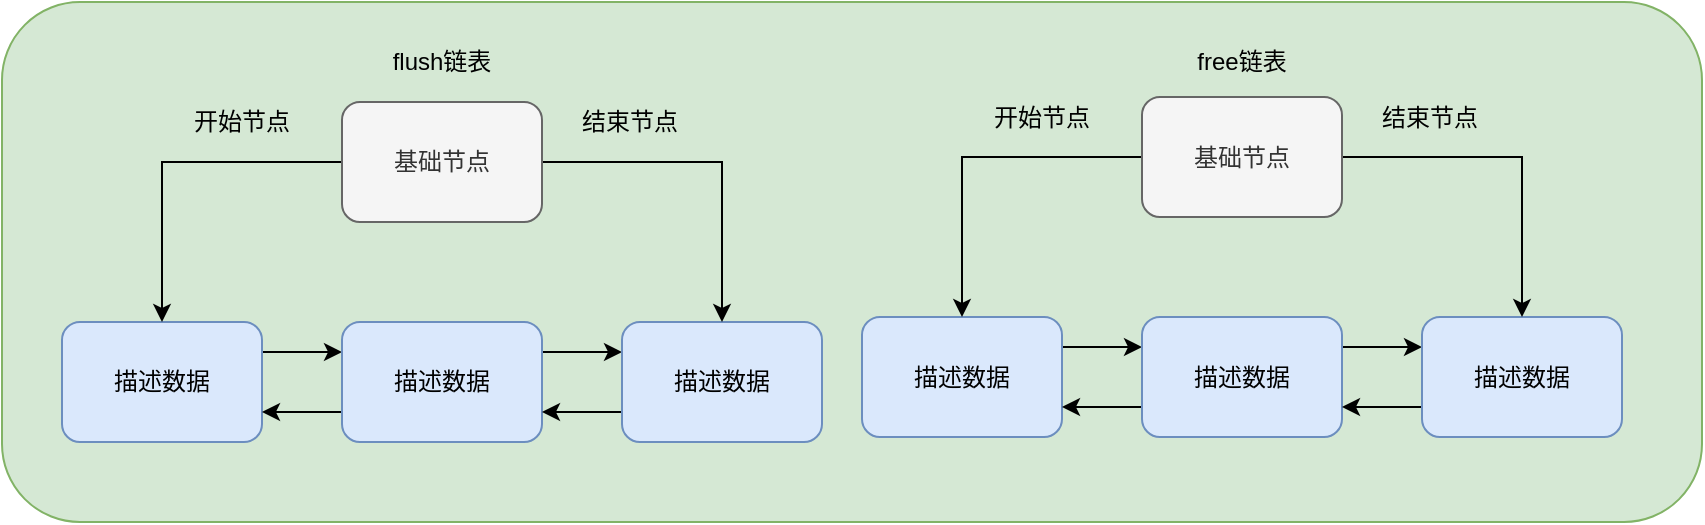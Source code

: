 <mxfile version="14.7.6" type="github">
  <diagram id="uYfKUoXyZ9rEXTvJIFga" name="Page-1">
    <mxGraphModel dx="1773" dy="539" grid="1" gridSize="10" guides="1" tooltips="1" connect="1" arrows="1" fold="1" page="1" pageScale="1" pageWidth="827" pageHeight="1169" math="0" shadow="0">
      <root>
        <mxCell id="0" />
        <mxCell id="1" parent="0" />
        <mxCell id="MhhA_x5xzs-FYC7zyUvU-30" value="" style="rounded=1;whiteSpace=wrap;html=1;fillColor=#d5e8d4;strokeColor=#82b366;" vertex="1" parent="1">
          <mxGeometry x="-160" y="340" width="850" height="260" as="geometry" />
        </mxCell>
        <mxCell id="MhhA_x5xzs-FYC7zyUvU-4" style="edgeStyle=orthogonalEdgeStyle;rounded=0;orthogonalLoop=1;jettySize=auto;html=1;exitX=1;exitY=0.25;exitDx=0;exitDy=0;entryX=0;entryY=0.25;entryDx=0;entryDy=0;" edge="1" parent="1" source="MhhA_x5xzs-FYC7zyUvU-1" target="MhhA_x5xzs-FYC7zyUvU-2">
          <mxGeometry relative="1" as="geometry" />
        </mxCell>
        <mxCell id="MhhA_x5xzs-FYC7zyUvU-1" value="描述数据" style="rounded=1;whiteSpace=wrap;html=1;fillColor=#dae8fc;strokeColor=#6c8ebf;" vertex="1" parent="1">
          <mxGeometry x="-130" y="500" width="100" height="60" as="geometry" />
        </mxCell>
        <mxCell id="MhhA_x5xzs-FYC7zyUvU-5" style="edgeStyle=orthogonalEdgeStyle;rounded=0;orthogonalLoop=1;jettySize=auto;html=1;exitX=1;exitY=0.25;exitDx=0;exitDy=0;entryX=0;entryY=0.25;entryDx=0;entryDy=0;" edge="1" parent="1" source="MhhA_x5xzs-FYC7zyUvU-2" target="MhhA_x5xzs-FYC7zyUvU-3">
          <mxGeometry relative="1" as="geometry" />
        </mxCell>
        <mxCell id="MhhA_x5xzs-FYC7zyUvU-7" style="edgeStyle=orthogonalEdgeStyle;rounded=0;orthogonalLoop=1;jettySize=auto;html=1;exitX=0;exitY=0.75;exitDx=0;exitDy=0;entryX=1;entryY=0.75;entryDx=0;entryDy=0;" edge="1" parent="1" source="MhhA_x5xzs-FYC7zyUvU-2" target="MhhA_x5xzs-FYC7zyUvU-1">
          <mxGeometry relative="1" as="geometry" />
        </mxCell>
        <mxCell id="MhhA_x5xzs-FYC7zyUvU-2" value="描述数据" style="rounded=1;whiteSpace=wrap;html=1;fillColor=#dae8fc;strokeColor=#6c8ebf;" vertex="1" parent="1">
          <mxGeometry x="10" y="500" width="100" height="60" as="geometry" />
        </mxCell>
        <mxCell id="MhhA_x5xzs-FYC7zyUvU-6" style="edgeStyle=orthogonalEdgeStyle;rounded=0;orthogonalLoop=1;jettySize=auto;html=1;exitX=0;exitY=0.75;exitDx=0;exitDy=0;entryX=1;entryY=0.75;entryDx=0;entryDy=0;" edge="1" parent="1" source="MhhA_x5xzs-FYC7zyUvU-3" target="MhhA_x5xzs-FYC7zyUvU-2">
          <mxGeometry relative="1" as="geometry" />
        </mxCell>
        <mxCell id="MhhA_x5xzs-FYC7zyUvU-3" value="描述数据" style="rounded=1;whiteSpace=wrap;html=1;fillColor=#dae8fc;strokeColor=#6c8ebf;" vertex="1" parent="1">
          <mxGeometry x="150" y="500" width="100" height="60" as="geometry" />
        </mxCell>
        <mxCell id="MhhA_x5xzs-FYC7zyUvU-9" style="edgeStyle=orthogonalEdgeStyle;rounded=0;orthogonalLoop=1;jettySize=auto;html=1;exitX=0;exitY=0.5;exitDx=0;exitDy=0;entryX=0.5;entryY=0;entryDx=0;entryDy=0;" edge="1" parent="1" source="MhhA_x5xzs-FYC7zyUvU-8" target="MhhA_x5xzs-FYC7zyUvU-1">
          <mxGeometry relative="1" as="geometry" />
        </mxCell>
        <mxCell id="MhhA_x5xzs-FYC7zyUvU-10" style="edgeStyle=orthogonalEdgeStyle;rounded=0;orthogonalLoop=1;jettySize=auto;html=1;exitX=1;exitY=0.5;exitDx=0;exitDy=0;entryX=0.5;entryY=0;entryDx=0;entryDy=0;" edge="1" parent="1" source="MhhA_x5xzs-FYC7zyUvU-8" target="MhhA_x5xzs-FYC7zyUvU-3">
          <mxGeometry relative="1" as="geometry" />
        </mxCell>
        <mxCell id="MhhA_x5xzs-FYC7zyUvU-8" value="基础节点" style="rounded=1;whiteSpace=wrap;html=1;fillColor=#f5f5f5;strokeColor=#666666;fontColor=#333333;" vertex="1" parent="1">
          <mxGeometry x="10" y="390" width="100" height="60" as="geometry" />
        </mxCell>
        <mxCell id="MhhA_x5xzs-FYC7zyUvU-12" value="开始节点" style="text;html=1;strokeColor=none;fillColor=none;align=center;verticalAlign=middle;whiteSpace=wrap;rounded=0;" vertex="1" parent="1">
          <mxGeometry x="-70" y="390" width="60" height="20" as="geometry" />
        </mxCell>
        <mxCell id="MhhA_x5xzs-FYC7zyUvU-13" value="结束节点" style="text;html=1;strokeColor=none;fillColor=none;align=center;verticalAlign=middle;whiteSpace=wrap;rounded=0;" vertex="1" parent="1">
          <mxGeometry x="124" y="390" width="60" height="20" as="geometry" />
        </mxCell>
        <mxCell id="MhhA_x5xzs-FYC7zyUvU-14" value="free链表" style="text;html=1;strokeColor=none;fillColor=none;align=center;verticalAlign=middle;whiteSpace=wrap;rounded=0;" vertex="1" parent="1">
          <mxGeometry x="425" y="360" width="70" height="20" as="geometry" />
        </mxCell>
        <mxCell id="MhhA_x5xzs-FYC7zyUvU-15" style="edgeStyle=orthogonalEdgeStyle;rounded=0;orthogonalLoop=1;jettySize=auto;html=1;exitX=1;exitY=0.25;exitDx=0;exitDy=0;entryX=0;entryY=0.25;entryDx=0;entryDy=0;" edge="1" parent="1" source="MhhA_x5xzs-FYC7zyUvU-16" target="MhhA_x5xzs-FYC7zyUvU-19">
          <mxGeometry relative="1" as="geometry" />
        </mxCell>
        <mxCell id="MhhA_x5xzs-FYC7zyUvU-16" value="描述数据" style="rounded=1;whiteSpace=wrap;html=1;fillColor=#dae8fc;strokeColor=#6c8ebf;" vertex="1" parent="1">
          <mxGeometry x="270" y="497.5" width="100" height="60" as="geometry" />
        </mxCell>
        <mxCell id="MhhA_x5xzs-FYC7zyUvU-17" style="edgeStyle=orthogonalEdgeStyle;rounded=0;orthogonalLoop=1;jettySize=auto;html=1;exitX=1;exitY=0.25;exitDx=0;exitDy=0;entryX=0;entryY=0.25;entryDx=0;entryDy=0;" edge="1" parent="1" source="MhhA_x5xzs-FYC7zyUvU-19" target="MhhA_x5xzs-FYC7zyUvU-21">
          <mxGeometry relative="1" as="geometry" />
        </mxCell>
        <mxCell id="MhhA_x5xzs-FYC7zyUvU-18" style="edgeStyle=orthogonalEdgeStyle;rounded=0;orthogonalLoop=1;jettySize=auto;html=1;exitX=0;exitY=0.75;exitDx=0;exitDy=0;entryX=1;entryY=0.75;entryDx=0;entryDy=0;" edge="1" parent="1" source="MhhA_x5xzs-FYC7zyUvU-19" target="MhhA_x5xzs-FYC7zyUvU-16">
          <mxGeometry relative="1" as="geometry" />
        </mxCell>
        <mxCell id="MhhA_x5xzs-FYC7zyUvU-19" value="描述数据" style="rounded=1;whiteSpace=wrap;html=1;fillColor=#dae8fc;strokeColor=#6c8ebf;" vertex="1" parent="1">
          <mxGeometry x="410" y="497.5" width="100" height="60" as="geometry" />
        </mxCell>
        <mxCell id="MhhA_x5xzs-FYC7zyUvU-20" style="edgeStyle=orthogonalEdgeStyle;rounded=0;orthogonalLoop=1;jettySize=auto;html=1;exitX=0;exitY=0.75;exitDx=0;exitDy=0;entryX=1;entryY=0.75;entryDx=0;entryDy=0;" edge="1" parent="1" source="MhhA_x5xzs-FYC7zyUvU-21" target="MhhA_x5xzs-FYC7zyUvU-19">
          <mxGeometry relative="1" as="geometry" />
        </mxCell>
        <mxCell id="MhhA_x5xzs-FYC7zyUvU-21" value="描述数据" style="rounded=1;whiteSpace=wrap;html=1;fillColor=#dae8fc;strokeColor=#6c8ebf;" vertex="1" parent="1">
          <mxGeometry x="550" y="497.5" width="100" height="60" as="geometry" />
        </mxCell>
        <mxCell id="MhhA_x5xzs-FYC7zyUvU-22" style="edgeStyle=orthogonalEdgeStyle;rounded=0;orthogonalLoop=1;jettySize=auto;html=1;exitX=0;exitY=0.5;exitDx=0;exitDy=0;entryX=0.5;entryY=0;entryDx=0;entryDy=0;" edge="1" parent="1" source="MhhA_x5xzs-FYC7zyUvU-24" target="MhhA_x5xzs-FYC7zyUvU-16">
          <mxGeometry relative="1" as="geometry" />
        </mxCell>
        <mxCell id="MhhA_x5xzs-FYC7zyUvU-23" style="edgeStyle=orthogonalEdgeStyle;rounded=0;orthogonalLoop=1;jettySize=auto;html=1;exitX=1;exitY=0.5;exitDx=0;exitDy=0;entryX=0.5;entryY=0;entryDx=0;entryDy=0;" edge="1" parent="1" source="MhhA_x5xzs-FYC7zyUvU-24" target="MhhA_x5xzs-FYC7zyUvU-21">
          <mxGeometry relative="1" as="geometry" />
        </mxCell>
        <mxCell id="MhhA_x5xzs-FYC7zyUvU-24" value="基础节点" style="rounded=1;whiteSpace=wrap;html=1;fillColor=#f5f5f5;strokeColor=#666666;fontColor=#333333;" vertex="1" parent="1">
          <mxGeometry x="410" y="387.5" width="100" height="60" as="geometry" />
        </mxCell>
        <mxCell id="MhhA_x5xzs-FYC7zyUvU-25" value="开始节点" style="text;html=1;strokeColor=none;fillColor=none;align=center;verticalAlign=middle;whiteSpace=wrap;rounded=0;" vertex="1" parent="1">
          <mxGeometry x="330" y="387.5" width="60" height="20" as="geometry" />
        </mxCell>
        <mxCell id="MhhA_x5xzs-FYC7zyUvU-26" value="结束节点" style="text;html=1;strokeColor=none;fillColor=none;align=center;verticalAlign=middle;whiteSpace=wrap;rounded=0;" vertex="1" parent="1">
          <mxGeometry x="524" y="387.5" width="60" height="20" as="geometry" />
        </mxCell>
        <mxCell id="MhhA_x5xzs-FYC7zyUvU-27" value="flush链表" style="text;html=1;strokeColor=none;fillColor=none;align=center;verticalAlign=middle;whiteSpace=wrap;rounded=0;" vertex="1" parent="1">
          <mxGeometry x="25" y="360" width="70" height="20" as="geometry" />
        </mxCell>
      </root>
    </mxGraphModel>
  </diagram>
</mxfile>
